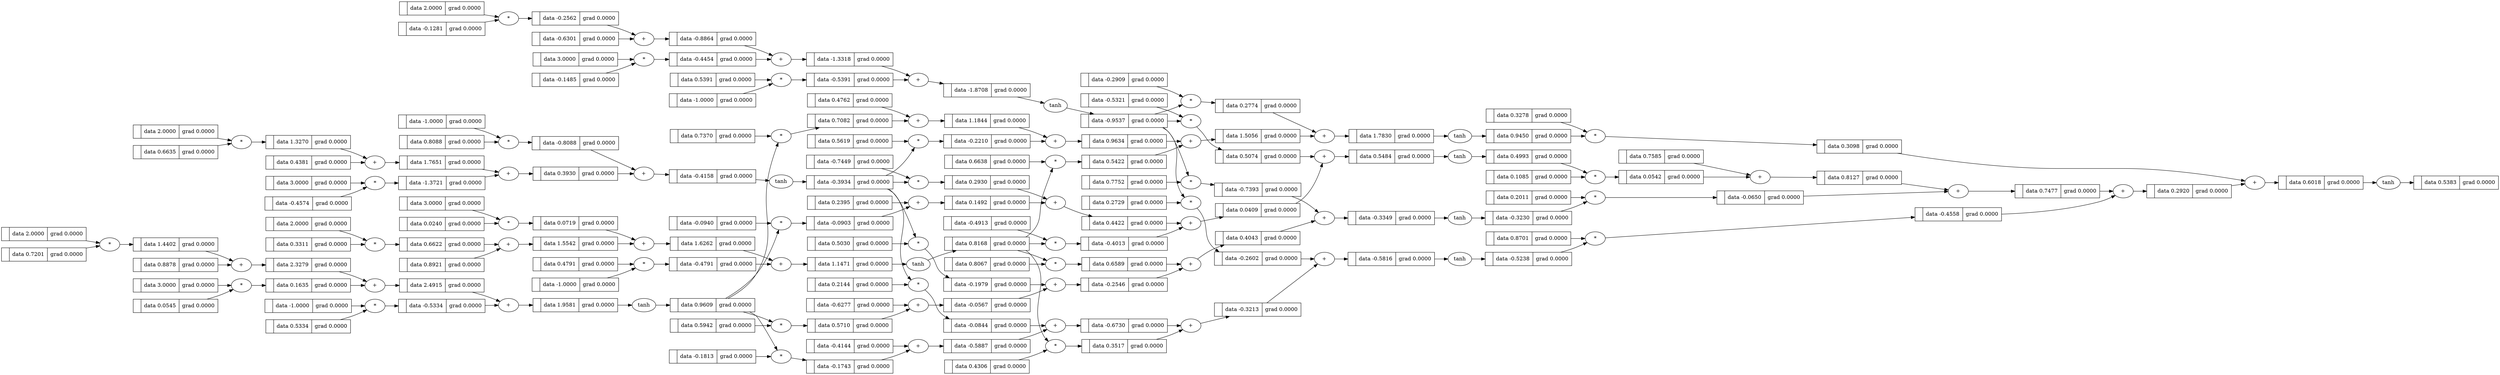digraph {
	graph [rankdir=LR]
	139766190661648 [label="{  | data -0.0567 | grad 0.0000 }" shape=record]
	"139766190661648+" [label="+"]
	"139766190661648+" -> 139766190661648
	139766190653520 [label="{  | data -0.1485 | grad 0.0000 }" shape=record]
	139766190653584 [label="{  | data 0.5391 | grad 0.0000 }" shape=record]
	139766190661776 [label="{  | data -0.1979 | grad 0.0000 }" shape=record]
	"139766190661776*" [label="*"]
	"139766190661776*" -> 139766190661776
	139766190653648 [label="{  | data -0.6301 | grad 0.0000 }" shape=record]
	139766190661904 [label="{  | data -0.2546 | grad 0.0000 }" shape=record]
	"139766190661904+" [label="+"]
	"139766190661904+" -> 139766190661904
	139766190662032 [label="{  | data 0.6589 | grad 0.0000 }" shape=record]
	"139766190662032*" [label="*"]
	"139766190662032*" -> 139766190662032
	139766190653968 [label="{  | data -0.0940 | grad 0.0000 }" shape=record]
	139766190662160 [label="{  | data 0.4043 | grad 0.0000 }" shape=record]
	"139766190662160+" [label="+"]
	"139766190662160+" -> 139766190662160
	139766190654032 [label="{  | data -0.7449 | grad 0.0000 }" shape=record]
	139766190654096 [label="{  | data -0.4913 | grad 0.0000 }" shape=record]
	139766190662288 [label="{  | data -0.7393 | grad 0.0000 }" shape=record]
	"139766190662288*" [label="*"]
	"139766190662288*" -> 139766190662288
	139766190654160 [label="{  | data -0.5321 | grad 0.0000 }" shape=record]
	139766190654224 [label="{  | data 0.2395 | grad 0.0000 }" shape=record]
	139766190662416 [label="{  | data -0.3349 | grad 0.0000 }" shape=record]
	"139766190662416+" [label="+"]
	"139766190662416+" -> 139766190662416
	139766190662480 [label="{  | data -0.3230 | grad 0.0000 }" shape=record]
	"139766190662480tanh" [label=tanh]
	"139766190662480tanh" -> 139766190662480
	139766190654416 [label="{  | data 0.5942 | grad 0.0000 }" shape=record]
	139766190654480 [label="{  | data 0.5030 | grad 0.0000 }" shape=record]
	139766190662672 [label="{  | data -0.1743 | grad 0.0000 }" shape=record]
	"139766190662672*" [label="*"]
	"139766190662672*" -> 139766190662672
	139766190654544 [label="{  | data 0.8067 | grad 0.0000 }" shape=record]
	139766190654608 [label="{  | data 0.7752 | grad 0.0000 }" shape=record]
	139766190662800 [label="{  | data -0.5887 | grad 0.0000 }" shape=record]
	"139766190662800+" [label="+"]
	"139766190662800+" -> 139766190662800
	139766190654672 [label="{  | data -0.6277 | grad 0.0000 }" shape=record]
	139766190662928 [label="{  | data -0.0844 | grad 0.0000 }" shape=record]
	"139766190662928*" [label="*"]
	"139766190662928*" -> 139766190662928
	139766190663056 [label="{  | data -0.6730 | grad 0.0000 }" shape=record]
	"139766190663056+" [label="+"]
	"139766190663056+" -> 139766190663056
	139766190654864 [label="{  | data -0.1813 | grad 0.0000 }" shape=record]
	139766190654928 [label="{  | data 0.2144 | grad 0.0000 }" shape=record]
	139766190663184 [label="{  | data 0.3517 | grad 0.0000 }" shape=record]
	"139766190663184*" [label="*"]
	"139766190663184*" -> 139766190663184
	139766190654992 [label="{  | data 0.4306 | grad 0.0000 }" shape=record]
	139766190655056 [label="{  | data 0.2729 | grad 0.0000 }" shape=record]
	139766190663312 [label="{  | data -0.3213 | grad 0.0000 }" shape=record]
	"139766190663312+" [label="+"]
	"139766190663312+" -> 139766190663312
	139766190655120 [label="{  | data -0.4144 | grad 0.0000 }" shape=record]
	139766190663440 [label="{  | data -0.2602 | grad 0.0000 }" shape=record]
	"139766190663440*" [label="*"]
	"139766190663440*" -> 139766190663440
	139766190655312 [label="{  | data 0.7370 | grad 0.0000 }" shape=record]
	139766190663568 [label="{  | data -0.5816 | grad 0.0000 }" shape=record]
	"139766190663568+" [label="+"]
	"139766190663568+" -> 139766190663568
	139766190655376 [label="{  | data 0.5619 | grad 0.0000 }" shape=record]
	139766190663632 [label="{  | data -0.5238 | grad 0.0000 }" shape=record]
	"139766190663632tanh" [label=tanh]
	"139766190663632tanh" -> 139766190663632
	139766190655440 [label="{  | data 0.6638 | grad 0.0000 }" shape=record]
	139766190655504 [label="{  | data -0.2909 | grad 0.0000 }" shape=record]
	139766190655568 [label="{  | data 0.4762 | grad 0.0000 }" shape=record]
	139766190663824 [label="{  | data 0.7082 | grad 0.0000 }" shape=record]
	"139766190663824*" [label="*"]
	"139766190663824*" -> 139766190663824
	139766190663952 [label="{  | data 1.1844 | grad 0.0000 }" shape=record]
	"139766190663952+" [label="+"]
	"139766190663952+" -> 139766190663952
	139766190655888 [label="{  | data 0.1085 | grad 0.0000 }" shape=record]
	139766190664080 [label="{  | data -0.2210 | grad 0.0000 }" shape=record]
	"139766190664080*" [label="*"]
	"139766190664080*" -> 139766190664080
	139766190655952 [label="{  | data 0.2011 | grad 0.0000 }" shape=record]
	139766190656016 [label="{  | data 0.8701 | grad 0.0000 }" shape=record]
	139766190664208 [label="{  | data 0.9634 | grad 0.0000 }" shape=record]
	"139766190664208+" [label="+"]
	"139766190664208+" -> 139766190664208
	139766190656080 [label="{  | data 0.3278 | grad 0.0000 }" shape=record]
	139766190656144 [label="{  | data 0.7585 | grad 0.0000 }" shape=record]
	139766190664336 [label="{  | data 0.5422 | grad 0.0000 }" shape=record]
	"139766190664336*" [label="*"]
	"139766190664336*" -> 139766190664336
	139766190656272 [label="{  | data 2.0000 | grad 0.0000 }" shape=record]
	139766190664464 [label="{  | data 1.5056 | grad 0.0000 }" shape=record]
	"139766190664464+" [label="+"]
	"139766190664464+" -> 139766190664464
	139766190656336 [label="{  | data 1.4402 | grad 0.0000 }" shape=record]
	"139766190656336*" [label="*"]
	"139766190656336*" -> 139766190656336
	139766190656400 [label="{  | data 2.3279 | grad 0.0000 }" shape=record]
	"139766190656400+" [label="+"]
	"139766190656400+" -> 139766190656400
	139766190664592 [label="{  | data 0.2774 | grad 0.0000 }" shape=record]
	"139766190664592*" [label="*"]
	"139766190664592*" -> 139766190664592
	139766190656464 [label="{  | data 3.0000 | grad 0.0000 }" shape=record]
	139766190656528 [label="{  | data 0.1635 | grad 0.0000 }" shape=record]
	"139766190656528*" [label="*"]
	"139766190656528*" -> 139766190656528
	139766190664720 [label="{  | data 1.7830 | grad 0.0000 }" shape=record]
	"139766190664720+" [label="+"]
	"139766190664720+" -> 139766190664720
	139766190656592 [label="{  | data 2.4915 | grad 0.0000 }" shape=record]
	"139766190656592+" [label="+"]
	"139766190656592+" -> 139766190656592
	139766190664784 [label="{  | data 0.9450 | grad 0.0000 }" shape=record]
	"139766190664784tanh" [label=tanh]
	"139766190664784tanh" -> 139766190664784
	139766190656656 [label="{  | data -1.0000 | grad 0.0000 }" shape=record]
	139766190656720 [label="{  | data -0.5334 | grad 0.0000 }" shape=record]
	"139766190656720*" [label="*"]
	"139766190656720*" -> 139766190656720
	139766190664976 [label="{  | data 0.0542 | grad 0.0000 }" shape=record]
	"139766190664976*" [label="*"]
	"139766190664976*" -> 139766190664976
	139766190656848 [label="{  | data 1.9581 | grad 0.0000 }" shape=record]
	"139766190656848+" [label="+"]
	"139766190656848+" -> 139766190656848
	139766190656912 [label="{  | data 0.9609 | grad 0.0000 }" shape=record]
	"139766190656912tanh" [label=tanh]
	"139766190656912tanh" -> 139766190656912
	139766190665104 [label="{  | data 0.8127 | grad 0.0000 }" shape=record]
	"139766190665104+" [label="+"]
	"139766190665104+" -> 139766190665104
	139766190657040 [label="{  | data 2.0000 | grad 0.0000 }" shape=record]
	139766190665232 [label="{  | data -0.0650 | grad 0.0000 }" shape=record]
	"139766190665232*" [label="*"]
	"139766190665232*" -> 139766190665232
	139766190665360 [label="{  | data 0.7477 | grad 0.0000 }" shape=record]
	"139766190665360+" [label="+"]
	"139766190665360+" -> 139766190665360
	139766190657168 [label="{  | data 1.3270 | grad 0.0000 }" shape=record]
	"139766190657168*" [label="*"]
	"139766190657168*" -> 139766190657168
	139766190657296 [label="{  | data 1.7651 | grad 0.0000 }" shape=record]
	"139766190657296+" [label="+"]
	"139766190657296+" -> 139766190657296
	139766190665488 [label="{  | data -0.4558 | grad 0.0000 }" shape=record]
	"139766190665488*" [label="*"]
	"139766190665488*" -> 139766190665488
	139766190657360 [label="{  | data 3.0000 | grad 0.0000 }" shape=record]
	139766190665616 [label="{  | data 0.2920 | grad 0.0000 }" shape=record]
	"139766190665616+" [label="+"]
	"139766190665616+" -> 139766190665616
	139766190657488 [label="{  | data -1.3721 | grad 0.0000 }" shape=record]
	"139766190657488*" [label="*"]
	"139766190657488*" -> 139766190657488
	139766190665744 [label="{  | data 0.3098 | grad 0.0000 }" shape=record]
	"139766190665744*" [label="*"]
	"139766190665744*" -> 139766190665744
	139766190657616 [label="{  | data 0.3930 | grad 0.0000 }" shape=record]
	"139766190657616+" [label="+"]
	"139766190657616+" -> 139766190657616
	139766190665872 [label="{  | data 0.6018 | grad 0.0000 }" shape=record]
	"139766190665872+" [label="+"]
	"139766190665872+" -> 139766190665872
	139766190657680 [label="{  | data -1.0000 | grad 0.0000 }" shape=record]
	139766190665936 [label="{  | data 0.5383 | grad 0.0000 }" shape=record]
	"139766190665936tanh" [label=tanh]
	"139766190665936tanh" -> 139766190665936
	139766190657808 [label="{  | data -0.8088 | grad 0.0000 }" shape=record]
	"139766190657808*" [label="*"]
	"139766190657808*" -> 139766190657808
	139766190657936 [label="{  | data -0.4158 | grad 0.0000 }" shape=record]
	"139766190657936+" [label="+"]
	"139766190657936+" -> 139766190657936
	139766190658000 [label="{  | data -0.3934 | grad 0.0000 }" shape=record]
	"139766190658000tanh" [label=tanh]
	"139766190658000tanh" -> 139766190658000
	139766190658128 [label="{  | data 2.0000 | grad 0.0000 }" shape=record]
	139766190658256 [label="{  | data 0.6622 | grad 0.0000 }" shape=record]
	"139766190658256*" [label="*"]
	"139766190658256*" -> 139766190658256
	139766190658384 [label="{  | data 1.5542 | grad 0.0000 }" shape=record]
	"139766190658384+" [label="+"]
	"139766190658384+" -> 139766190658384
	139766190658448 [label="{  | data 3.0000 | grad 0.0000 }" shape=record]
	139766190658576 [label="{  | data 0.0719 | grad 0.0000 }" shape=record]
	"139766190658576*" [label="*"]
	"139766190658576*" -> 139766190658576
	139766190658704 [label="{  | data 1.6262 | grad 0.0000 }" shape=record]
	"139766190658704+" [label="+"]
	"139766190658704+" -> 139766190658704
	139766190658768 [label="{  | data -1.0000 | grad 0.0000 }" shape=record]
	139766190658896 [label="{  | data -0.4791 | grad 0.0000 }" shape=record]
	"139766190658896*" [label="*"]
	"139766190658896*" -> 139766190658896
	139766190659024 [label="{  | data 1.1471 | grad 0.0000 }" shape=record]
	"139766190659024+" [label="+"]
	"139766190659024+" -> 139766190659024
	139766190659088 [label="{  | data 0.8168 | grad 0.0000 }" shape=record]
	"139766190659088tanh" [label=tanh]
	"139766190659088tanh" -> 139766190659088
	139766190659216 [label="{  | data 2.0000 | grad 0.0000 }" shape=record]
	139766190659344 [label="{  | data -0.2562 | grad 0.0000 }" shape=record]
	"139766190659344*" [label="*"]
	"139766190659344*" -> 139766190659344
	139766190659472 [label="{  | data -0.8864 | grad 0.0000 }" shape=record]
	"139766190659472+" [label="+"]
	"139766190659472+" -> 139766190659472
	139766190659536 [label="{  | data 3.0000 | grad 0.0000 }" shape=record]
	139766190659664 [label="{  | data -0.4454 | grad 0.0000 }" shape=record]
	"139766190659664*" [label="*"]
	"139766190659664*" -> 139766190659664
	139766190659792 [label="{  | data -1.3318 | grad 0.0000 }" shape=record]
	"139766190659792+" [label="+"]
	"139766190659792+" -> 139766190659792
	139766190659856 [label="{  | data -1.0000 | grad 0.0000 }" shape=record]
	139766190586256 [label="{  | data 0.0545 | grad 0.0000 }" shape=record]
	139766190659984 [label="{  | data -0.5391 | grad 0.0000 }" shape=record]
	"139766190659984*" [label="*"]
	"139766190659984*" -> 139766190659984
	139766190660112 [label="{  | data -1.8708 | grad 0.0000 }" shape=record]
	"139766190660112+" [label="+"]
	"139766190660112+" -> 139766190660112
	139766190660176 [label="{  | data -0.9537 | grad 0.0000 }" shape=record]
	"139766190660176tanh" [label=tanh]
	"139766190660176tanh" -> 139766190660176
	139766190586576 [label="{  | data 0.7201 | grad 0.0000 }" shape=record]
	139766190660368 [label="{  | data -0.0903 | grad 0.0000 }" shape=record]
	"139766190660368*" [label="*"]
	"139766190660368*" -> 139766190660368
	139766190660496 [label="{  | data 0.1492 | grad 0.0000 }" shape=record]
	"139766190660496+" [label="+"]
	"139766190660496+" -> 139766190660496
	139766190586832 [label="{  | data 0.5334 | grad 0.0000 }" shape=record]
	139766190586896 [label="{  | data 0.8878 | grad 0.0000 }" shape=record]
	139766190660624 [label="{  | data 0.2930 | grad 0.0000 }" shape=record]
	"139766190660624*" [label="*"]
	"139766190660624*" -> 139766190660624
	139766190660752 [label="{  | data 0.4422 | grad 0.0000 }" shape=record]
	"139766190660752+" [label="+"]
	"139766190660752+" -> 139766190660752
	139766190587088 [label="{  | data 0.6635 | grad 0.0000 }" shape=record]
	139766190587152 [label="{  | data -0.4574 | grad 0.0000 }" shape=record]
	139766190660880 [label="{  | data -0.4013 | grad 0.0000 }" shape=record]
	"139766190660880*" [label="*"]
	"139766190660880*" -> 139766190660880
	139766190587216 [label="{  | data 0.8088 | grad 0.0000 }" shape=record]
	139766190661008 [label="{  | data 0.0409 | grad 0.0000 }" shape=record]
	"139766190661008+" [label="+"]
	"139766190661008+" -> 139766190661008
	139766190587280 [label="{  | data 0.4381 | grad 0.0000 }" shape=record]
	139766190661136 [label="{  | data 0.5074 | grad 0.0000 }" shape=record]
	"139766190661136*" [label="*"]
	"139766190661136*" -> 139766190661136
	139766190587472 [label="{  | data 0.3311 | grad 0.0000 }" shape=record]
	139766190661264 [label="{  | data 0.5484 | grad 0.0000 }" shape=record]
	"139766190661264+" [label="+"]
	"139766190661264+" -> 139766190661264
	139766190587536 [label="{  | data 0.0240 | grad 0.0000 }" shape=record]
	139766190661328 [label="{  | data 0.4993 | grad 0.0000 }" shape=record]
	"139766190661328tanh" [label=tanh]
	"139766190661328tanh" -> 139766190661328
	139766190587600 [label="{  | data 0.4791 | grad 0.0000 }" shape=record]
	139766190587664 [label="{  | data 0.8921 | grad 0.0000 }" shape=record]
	139766190661520 [label="{  | data 0.5710 | grad 0.0000 }" shape=record]
	"139766190661520*" [label="*"]
	"139766190661520*" -> 139766190661520
	139766190587856 [label="{  | data -0.1281 | grad 0.0000 }" shape=record]
	139766190658000 -> "139766190664080*"
	139766190587664 -> "139766190658384+"
	139766190662480 -> "139766190665232*"
	139766190662928 -> "139766190663056+"
	139766190659088 -> "139766190662032*"
	139766190663632 -> "139766190665488*"
	139766190587472 -> "139766190658256*"
	139766190657296 -> "139766190657616+"
	139766190656080 -> "139766190665744*"
	139766190662672 -> "139766190662800+"
	139766190659216 -> "139766190659344*"
	139766190665360 -> "139766190665616+"
	139766190657680 -> "139766190657808*"
	139766190653968 -> "139766190660368*"
	139766190654032 -> "139766190660624*"
	139766190658704 -> "139766190659024+"
	139766190656336 -> "139766190656400+"
	139766190654224 -> "139766190660496+"
	139766190660624 -> "139766190660752+"
	139766190657168 -> "139766190657296+"
	139766190587536 -> "139766190658576*"
	139766190663312 -> "139766190663568+"
	139766190654992 -> "139766190663184*"
	139766190655312 -> "139766190663824*"
	139766190664080 -> "139766190664208+"
	139766190660176 -> "139766190664592*"
	139766190664592 -> "139766190664720+"
	139766190655568 -> "139766190663952+"
	139766190654864 -> "139766190662672*"
	139766190654928 -> "139766190662928*"
	139766190586576 -> "139766190656336*"
	139766190659472 -> "139766190659792+"
	139766190653648 -> "139766190659472+"
	139766190656528 -> "139766190656592+"
	139766190656592 -> "139766190656848+"
	139766190661008 -> "139766190661264+"
	139766190656912 -> "139766190663824*"
	139766190656464 -> "139766190656528*"
	139766190661328 -> "139766190664976*"
	139766190657936 -> "139766190658000tanh"
	139766190657808 -> "139766190657936+"
	139766190663952 -> "139766190664208+"
	139766190660496 -> "139766190660752+"
	139766190587600 -> "139766190658896*"
	139766190658768 -> "139766190658896*"
	139766190656912 -> "139766190661520*"
	139766190665232 -> "139766190665360+"
	139766190656016 -> "139766190665488*"
	139766190659792 -> "139766190660112+"
	139766190659088 -> "139766190663184*"
	139766190661904 -> "139766190662160+"
	139766190658256 -> "139766190658384+"
	139766190656848 -> "139766190656912tanh"
	139766190658000 -> "139766190662928*"
	139766190656720 -> "139766190656848+"
	139766190655888 -> "139766190664976*"
	139766190655952 -> "139766190665232*"
	139766190663184 -> "139766190663312+"
	139766190662800 -> "139766190663056+"
	139766190659088 -> "139766190660880*"
	139766190656144 -> "139766190665104+"
	139766190659664 -> "139766190659792+"
	139766190658000 -> "139766190660624*"
	139766190661264 -> "139766190661328tanh"
	139766190664720 -> "139766190664784tanh"
	139766190586832 -> "139766190656720*"
	139766190587856 -> "139766190659344*"
	139766190654608 -> "139766190662288*"
	139766190586256 -> "139766190656528*"
	139766190655120 -> "139766190662800+"
	139766190660880 -> "139766190661008+"
	139766190654480 -> "139766190661776*"
	139766190659344 -> "139766190659472+"
	139766190654544 -> "139766190662032*"
	139766190659024 -> "139766190659088tanh"
	139766190664208 -> "139766190664464+"
	139766190657360 -> "139766190657488*"
	139766190587280 -> "139766190657296+"
	139766190662416 -> "139766190662480tanh"
	139766190661776 -> "139766190661904+"
	139766190660176 -> "139766190663440*"
	139766190658384 -> "139766190658704+"
	139766190662288 -> "139766190662416+"
	139766190664464 -> "139766190664720+"
	139766190653584 -> "139766190659984*"
	139766190587088 -> "139766190657168*"
	139766190660176 -> "139766190661136*"
	139766190665872 -> "139766190665936tanh"
	139766190656912 -> "139766190662672*"
	139766190657616 -> "139766190657936+"
	139766190656400 -> "139766190656592+"
	139766190657488 -> "139766190657616+"
	139766190587152 -> "139766190657488*"
	139766190665104 -> "139766190665360+"
	139766190656912 -> "139766190660368*"
	139766190661648 -> "139766190661904+"
	139766190665616 -> "139766190665872+"
	139766190662160 -> "139766190662416+"
	139766190663568 -> "139766190663632tanh"
	139766190658896 -> "139766190659024+"
	139766190660112 -> "139766190660176tanh"
	139766190658448 -> "139766190658576*"
	139766190658000 -> "139766190661776*"
	139766190663824 -> "139766190663952+"
	139766190660368 -> "139766190660496+"
	139766190663056 -> "139766190663312+"
	139766190654416 -> "139766190661520*"
	139766190664336 -> "139766190664464+"
	139766190664784 -> "139766190665744*"
	139766190654160 -> "139766190661136*"
	139766190659856 -> "139766190659984*"
	139766190654672 -> "139766190661648+"
	139766190655440 -> "139766190664336*"
	139766190665744 -> "139766190665872+"
	139766190655504 -> "139766190664592*"
	139766190654096 -> "139766190660880*"
	139766190658128 -> "139766190658256*"
	139766190587216 -> "139766190657808*"
	139766190586896 -> "139766190656400+"
	139766190661136 -> "139766190661264+"
	139766190656272 -> "139766190656336*"
	139766190655056 -> "139766190663440*"
	139766190655376 -> "139766190664080*"
	139766190653520 -> "139766190659664*"
	139766190660752 -> "139766190661008+"
	139766190659536 -> "139766190659664*"
	139766190665488 -> "139766190665616+"
	139766190662032 -> "139766190662160+"
	139766190658576 -> "139766190658704+"
	139766190657040 -> "139766190657168*"
	139766190660176 -> "139766190662288*"
	139766190659088 -> "139766190664336*"
	139766190664976 -> "139766190665104+"
	139766190661520 -> "139766190661648+"
	139766190656656 -> "139766190656720*"
	139766190663440 -> "139766190663568+"
	139766190659984 -> "139766190660112+"
}
